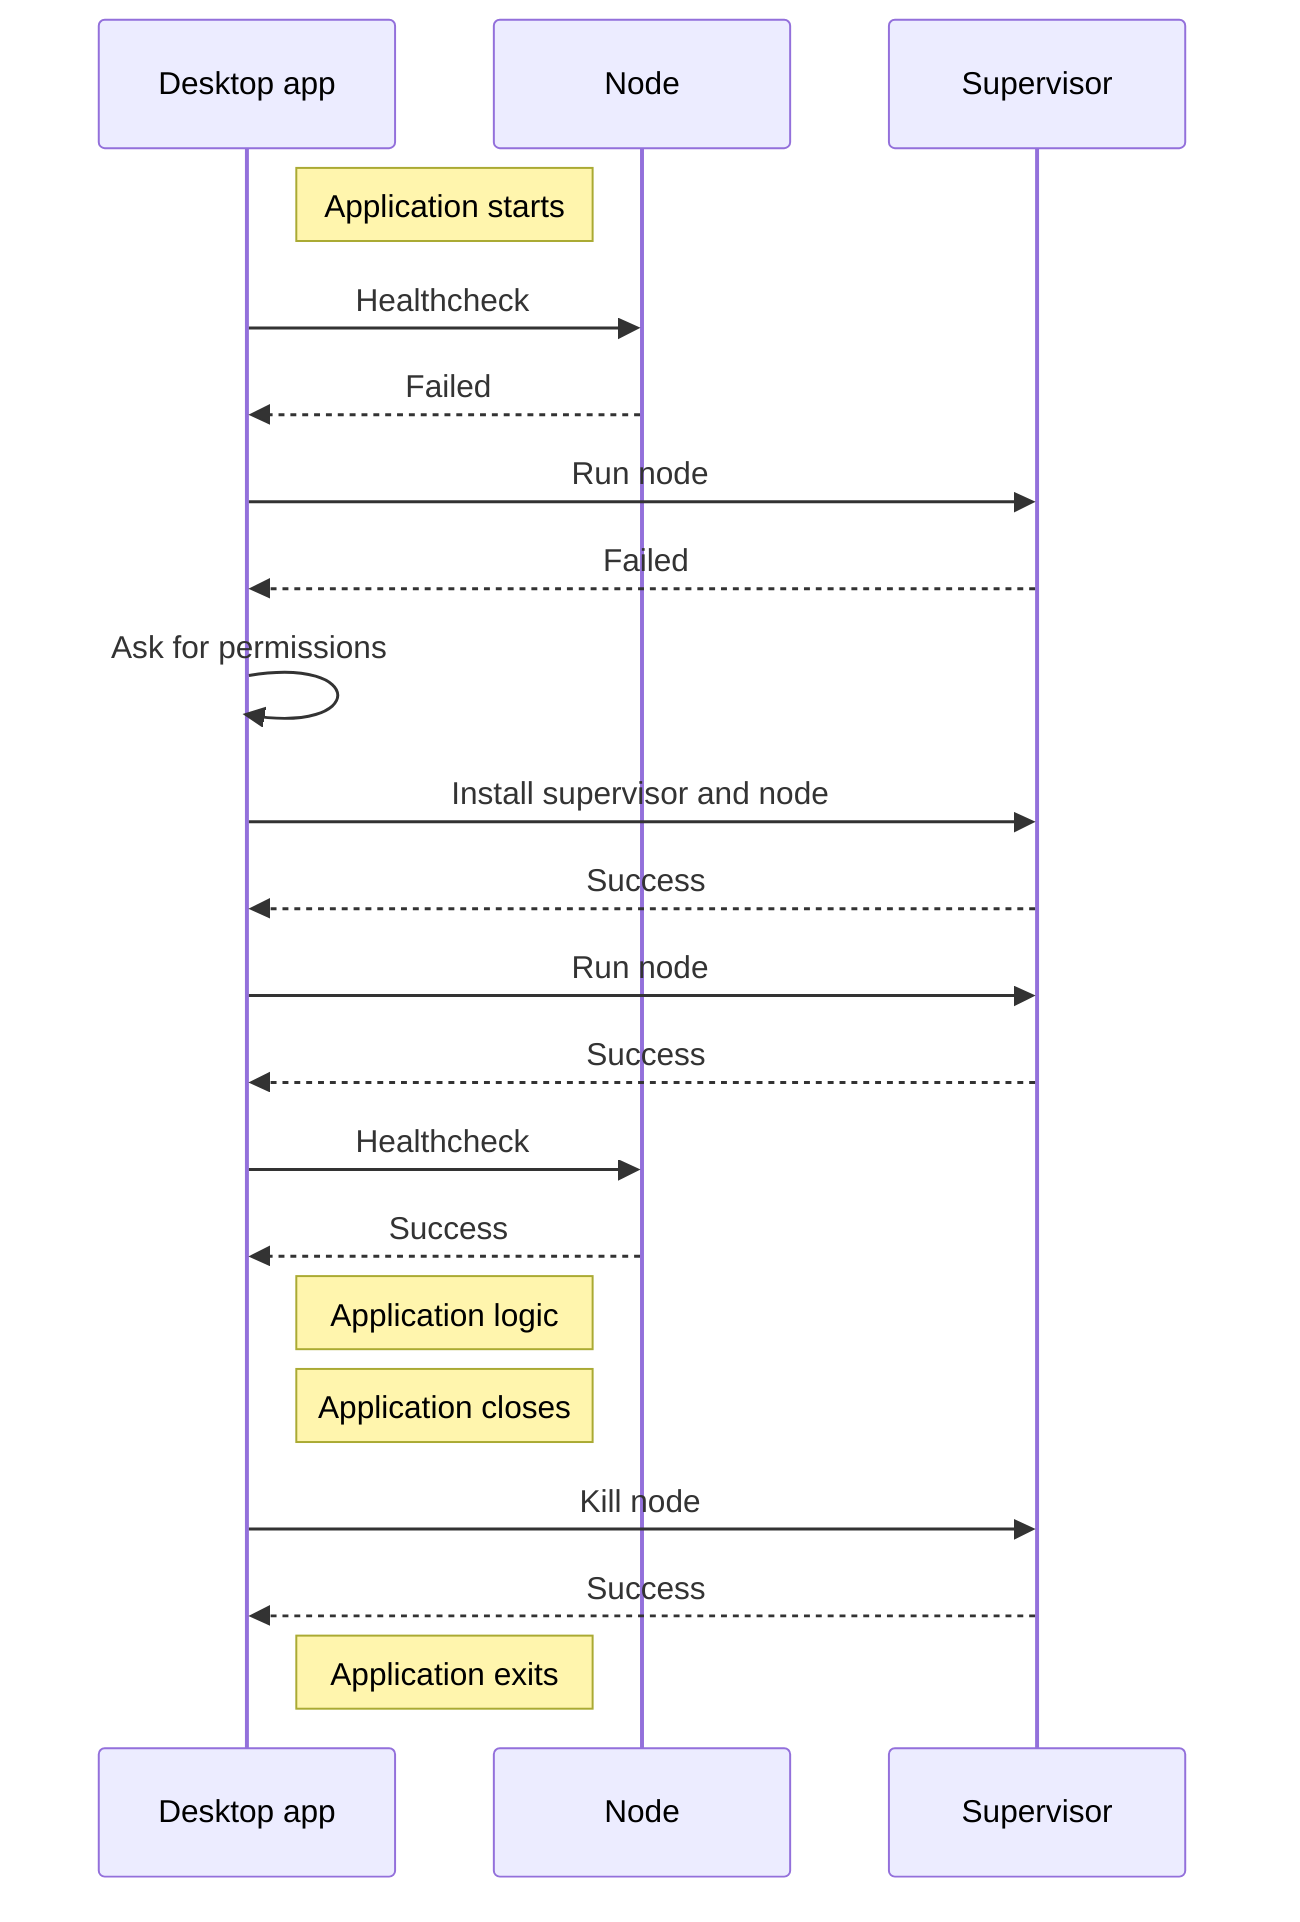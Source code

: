 sequenceDiagram
Note right of Desktop app: Application starts
Desktop app->>Node: Healthcheck
Node-->>Desktop app: Failed
Desktop app->>Supervisor: Run node
Supervisor-->>Desktop app: Failed
Desktop app->>Desktop app: Ask for permissions
Desktop app->>Supervisor: Install supervisor and node
Supervisor-->>Desktop app: Success
Desktop app->>Supervisor: Run node
Supervisor-->>Desktop app: Success
Desktop app->>Node: Healthcheck
Node-->>Desktop app: Success
Note right of Desktop app: Application logic
Note right of Desktop app: Application closes
Desktop app->>Supervisor: Kill node
Supervisor-->>Desktop app: Success
Note right of Desktop app: Application exits